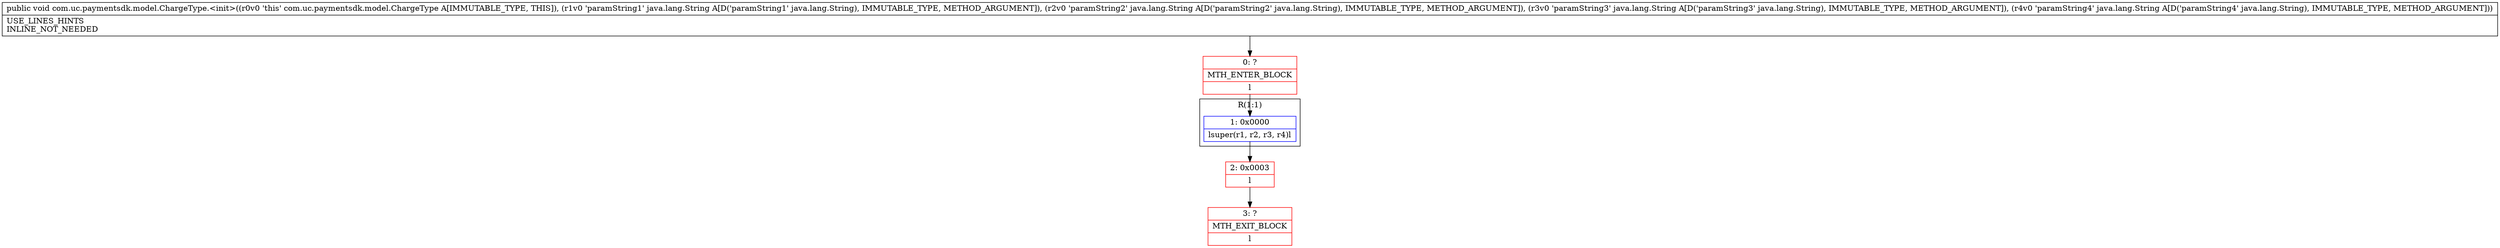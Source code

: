 digraph "CFG forcom.uc.paymentsdk.model.ChargeType.\<init\>(Ljava\/lang\/String;Ljava\/lang\/String;Ljava\/lang\/String;Ljava\/lang\/String;)V" {
subgraph cluster_Region_519558237 {
label = "R(1:1)";
node [shape=record,color=blue];
Node_1 [shape=record,label="{1\:\ 0x0000|lsuper(r1, r2, r3, r4)l}"];
}
Node_0 [shape=record,color=red,label="{0\:\ ?|MTH_ENTER_BLOCK\l|l}"];
Node_2 [shape=record,color=red,label="{2\:\ 0x0003|l}"];
Node_3 [shape=record,color=red,label="{3\:\ ?|MTH_EXIT_BLOCK\l|l}"];
MethodNode[shape=record,label="{public void com.uc.paymentsdk.model.ChargeType.\<init\>((r0v0 'this' com.uc.paymentsdk.model.ChargeType A[IMMUTABLE_TYPE, THIS]), (r1v0 'paramString1' java.lang.String A[D('paramString1' java.lang.String), IMMUTABLE_TYPE, METHOD_ARGUMENT]), (r2v0 'paramString2' java.lang.String A[D('paramString2' java.lang.String), IMMUTABLE_TYPE, METHOD_ARGUMENT]), (r3v0 'paramString3' java.lang.String A[D('paramString3' java.lang.String), IMMUTABLE_TYPE, METHOD_ARGUMENT]), (r4v0 'paramString4' java.lang.String A[D('paramString4' java.lang.String), IMMUTABLE_TYPE, METHOD_ARGUMENT]))  | USE_LINES_HINTS\lINLINE_NOT_NEEDED\l}"];
MethodNode -> Node_0;
Node_1 -> Node_2;
Node_0 -> Node_1;
Node_2 -> Node_3;
}

